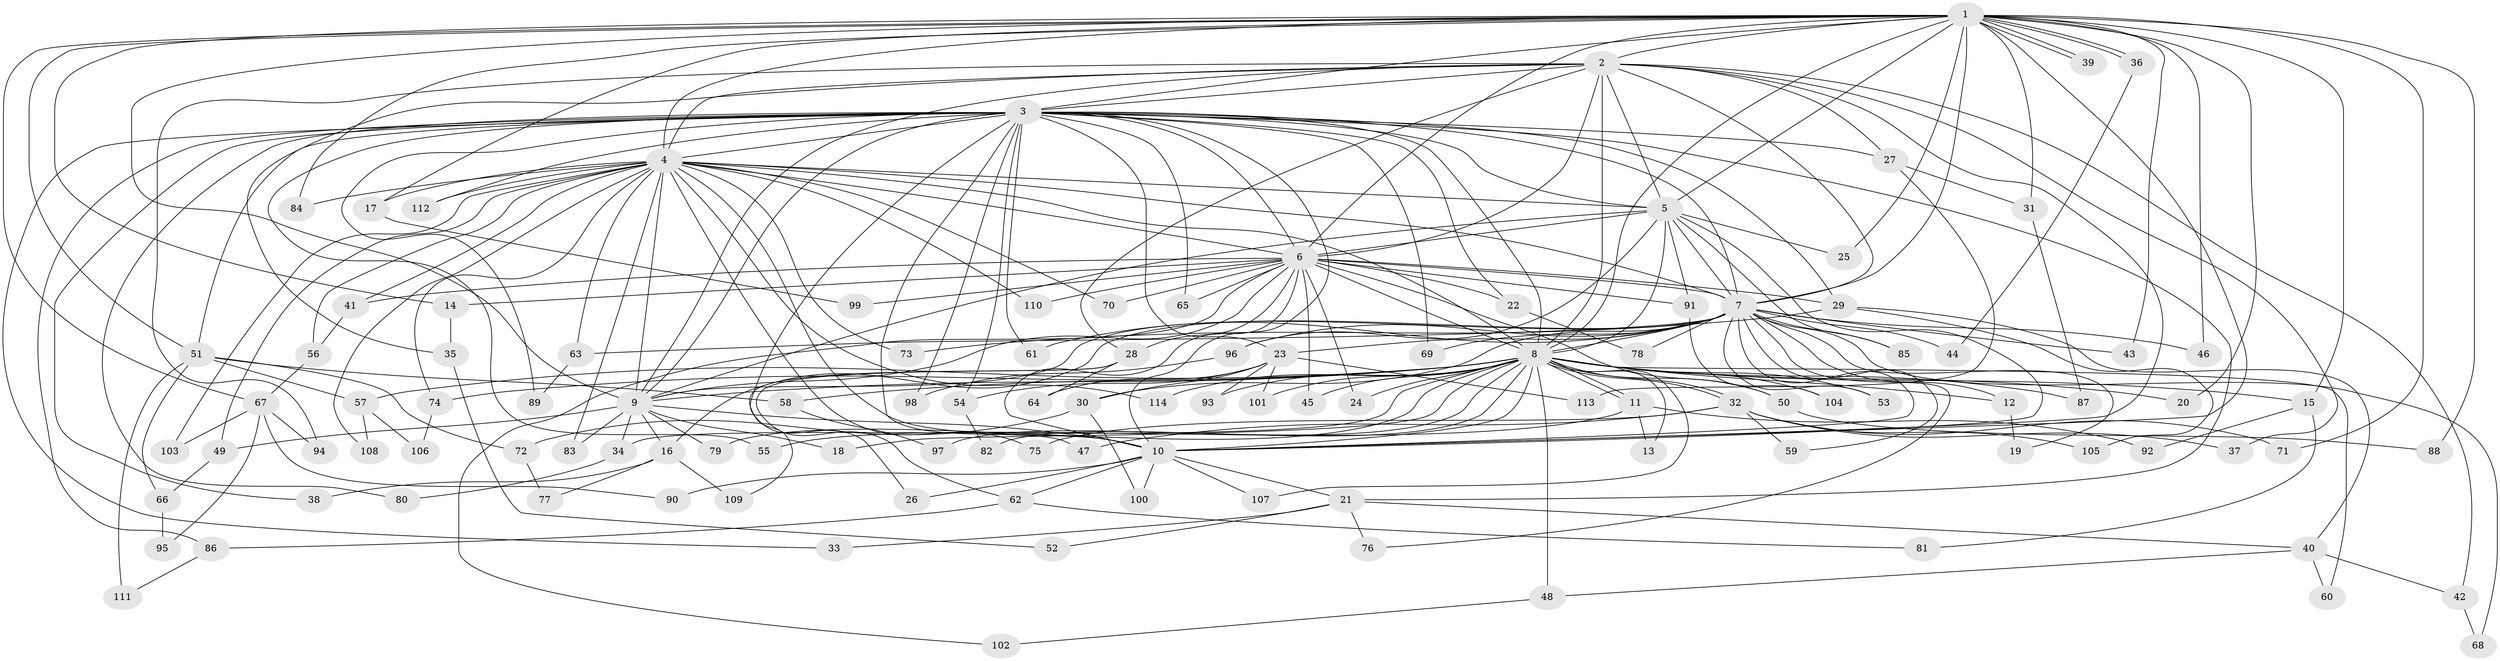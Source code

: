 // Generated by graph-tools (version 1.1) at 2025/25/03/09/25 03:25:45]
// undirected, 114 vertices, 253 edges
graph export_dot {
graph [start="1"]
  node [color=gray90,style=filled];
  1;
  2;
  3;
  4;
  5;
  6;
  7;
  8;
  9;
  10;
  11;
  12;
  13;
  14;
  15;
  16;
  17;
  18;
  19;
  20;
  21;
  22;
  23;
  24;
  25;
  26;
  27;
  28;
  29;
  30;
  31;
  32;
  33;
  34;
  35;
  36;
  37;
  38;
  39;
  40;
  41;
  42;
  43;
  44;
  45;
  46;
  47;
  48;
  49;
  50;
  51;
  52;
  53;
  54;
  55;
  56;
  57;
  58;
  59;
  60;
  61;
  62;
  63;
  64;
  65;
  66;
  67;
  68;
  69;
  70;
  71;
  72;
  73;
  74;
  75;
  76;
  77;
  78;
  79;
  80;
  81;
  82;
  83;
  84;
  85;
  86;
  87;
  88;
  89;
  90;
  91;
  92;
  93;
  94;
  95;
  96;
  97;
  98;
  99;
  100;
  101;
  102;
  103;
  104;
  105;
  106;
  107;
  108;
  109;
  110;
  111;
  112;
  113;
  114;
  1 -- 2;
  1 -- 3;
  1 -- 4;
  1 -- 5;
  1 -- 6;
  1 -- 7;
  1 -- 8;
  1 -- 9;
  1 -- 10;
  1 -- 14;
  1 -- 15;
  1 -- 17;
  1 -- 20;
  1 -- 25;
  1 -- 31;
  1 -- 36;
  1 -- 36;
  1 -- 39;
  1 -- 39;
  1 -- 43;
  1 -- 46;
  1 -- 51;
  1 -- 67;
  1 -- 71;
  1 -- 84;
  1 -- 88;
  2 -- 3;
  2 -- 4;
  2 -- 5;
  2 -- 6;
  2 -- 7;
  2 -- 8;
  2 -- 9;
  2 -- 10;
  2 -- 27;
  2 -- 28;
  2 -- 35;
  2 -- 37;
  2 -- 42;
  2 -- 94;
  3 -- 4;
  3 -- 5;
  3 -- 6;
  3 -- 7;
  3 -- 8;
  3 -- 9;
  3 -- 10;
  3 -- 21;
  3 -- 22;
  3 -- 23;
  3 -- 26;
  3 -- 27;
  3 -- 29;
  3 -- 33;
  3 -- 38;
  3 -- 47;
  3 -- 51;
  3 -- 54;
  3 -- 55;
  3 -- 61;
  3 -- 65;
  3 -- 69;
  3 -- 80;
  3 -- 86;
  3 -- 89;
  3 -- 98;
  3 -- 112;
  4 -- 5;
  4 -- 6;
  4 -- 7;
  4 -- 8;
  4 -- 9;
  4 -- 10;
  4 -- 17;
  4 -- 41;
  4 -- 49;
  4 -- 56;
  4 -- 63;
  4 -- 70;
  4 -- 73;
  4 -- 74;
  4 -- 75;
  4 -- 83;
  4 -- 84;
  4 -- 103;
  4 -- 108;
  4 -- 110;
  4 -- 112;
  4 -- 114;
  5 -- 6;
  5 -- 7;
  5 -- 8;
  5 -- 9;
  5 -- 10;
  5 -- 25;
  5 -- 85;
  5 -- 91;
  5 -- 96;
  6 -- 7;
  6 -- 8;
  6 -- 9;
  6 -- 10;
  6 -- 14;
  6 -- 22;
  6 -- 24;
  6 -- 28;
  6 -- 29;
  6 -- 41;
  6 -- 45;
  6 -- 50;
  6 -- 65;
  6 -- 70;
  6 -- 91;
  6 -- 99;
  6 -- 102;
  6 -- 110;
  7 -- 8;
  7 -- 9;
  7 -- 10;
  7 -- 12;
  7 -- 16;
  7 -- 19;
  7 -- 23;
  7 -- 30;
  7 -- 43;
  7 -- 44;
  7 -- 46;
  7 -- 53;
  7 -- 59;
  7 -- 61;
  7 -- 63;
  7 -- 68;
  7 -- 69;
  7 -- 76;
  7 -- 78;
  7 -- 85;
  7 -- 96;
  8 -- 9;
  8 -- 10;
  8 -- 11;
  8 -- 11;
  8 -- 12;
  8 -- 13;
  8 -- 15;
  8 -- 18;
  8 -- 20;
  8 -- 24;
  8 -- 32;
  8 -- 32;
  8 -- 34;
  8 -- 45;
  8 -- 48;
  8 -- 50;
  8 -- 53;
  8 -- 57;
  8 -- 58;
  8 -- 60;
  8 -- 74;
  8 -- 79;
  8 -- 82;
  8 -- 87;
  8 -- 93;
  8 -- 97;
  8 -- 101;
  8 -- 104;
  8 -- 107;
  8 -- 114;
  9 -- 10;
  9 -- 16;
  9 -- 18;
  9 -- 34;
  9 -- 49;
  9 -- 79;
  9 -- 83;
  10 -- 21;
  10 -- 26;
  10 -- 62;
  10 -- 90;
  10 -- 100;
  10 -- 107;
  11 -- 13;
  11 -- 55;
  11 -- 92;
  12 -- 19;
  14 -- 35;
  15 -- 81;
  15 -- 92;
  16 -- 38;
  16 -- 77;
  16 -- 109;
  17 -- 99;
  21 -- 33;
  21 -- 40;
  21 -- 52;
  21 -- 76;
  22 -- 78;
  23 -- 30;
  23 -- 54;
  23 -- 64;
  23 -- 93;
  23 -- 101;
  23 -- 113;
  27 -- 31;
  27 -- 113;
  28 -- 62;
  28 -- 64;
  28 -- 109;
  29 -- 40;
  29 -- 73;
  29 -- 105;
  30 -- 72;
  30 -- 100;
  31 -- 87;
  32 -- 37;
  32 -- 47;
  32 -- 59;
  32 -- 71;
  32 -- 75;
  32 -- 105;
  34 -- 80;
  35 -- 52;
  36 -- 44;
  40 -- 42;
  40 -- 48;
  40 -- 60;
  41 -- 56;
  42 -- 68;
  48 -- 102;
  49 -- 66;
  50 -- 88;
  51 -- 57;
  51 -- 58;
  51 -- 66;
  51 -- 72;
  51 -- 111;
  54 -- 82;
  56 -- 67;
  57 -- 106;
  57 -- 108;
  58 -- 97;
  62 -- 81;
  62 -- 86;
  63 -- 89;
  66 -- 95;
  67 -- 90;
  67 -- 94;
  67 -- 95;
  67 -- 103;
  72 -- 77;
  74 -- 106;
  86 -- 111;
  91 -- 104;
  96 -- 98;
}
